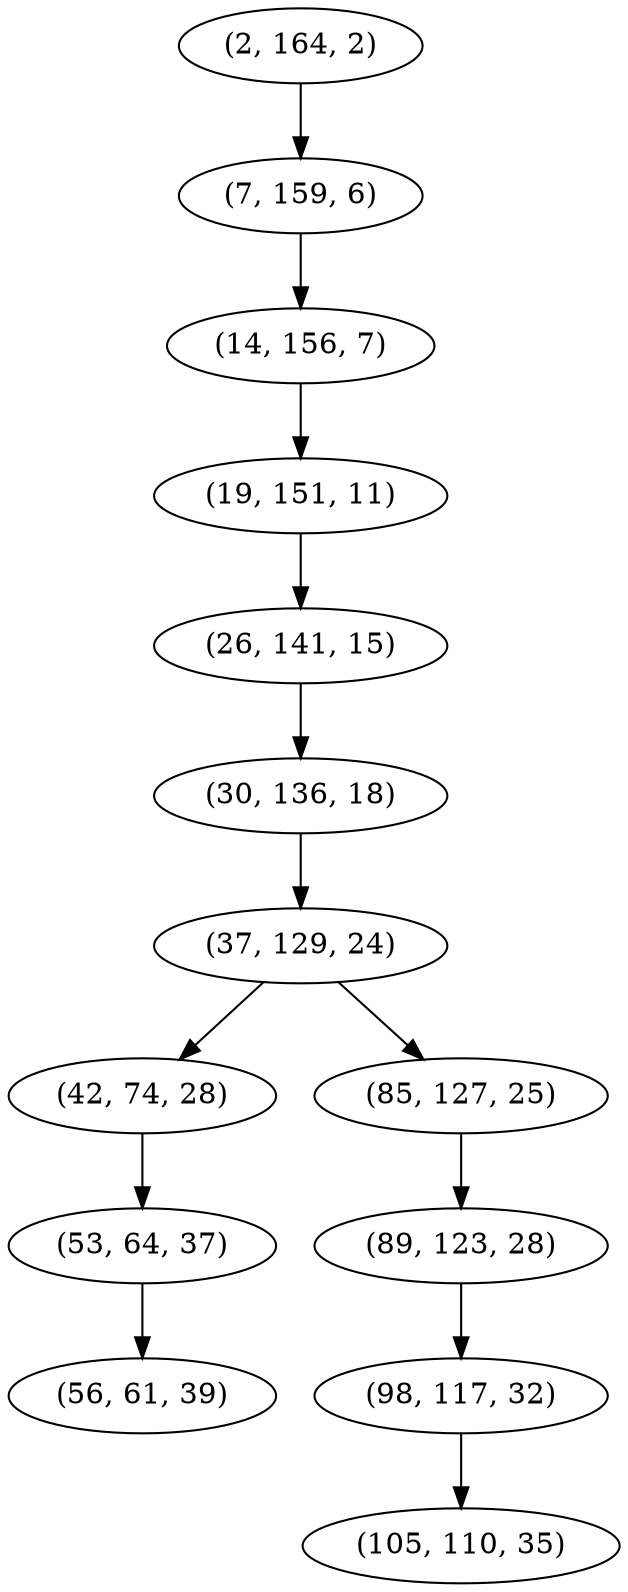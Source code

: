 digraph tree {
    "(2, 164, 2)";
    "(7, 159, 6)";
    "(14, 156, 7)";
    "(19, 151, 11)";
    "(26, 141, 15)";
    "(30, 136, 18)";
    "(37, 129, 24)";
    "(42, 74, 28)";
    "(53, 64, 37)";
    "(56, 61, 39)";
    "(85, 127, 25)";
    "(89, 123, 28)";
    "(98, 117, 32)";
    "(105, 110, 35)";
    "(2, 164, 2)" -> "(7, 159, 6)";
    "(7, 159, 6)" -> "(14, 156, 7)";
    "(14, 156, 7)" -> "(19, 151, 11)";
    "(19, 151, 11)" -> "(26, 141, 15)";
    "(26, 141, 15)" -> "(30, 136, 18)";
    "(30, 136, 18)" -> "(37, 129, 24)";
    "(37, 129, 24)" -> "(42, 74, 28)";
    "(37, 129, 24)" -> "(85, 127, 25)";
    "(42, 74, 28)" -> "(53, 64, 37)";
    "(53, 64, 37)" -> "(56, 61, 39)";
    "(85, 127, 25)" -> "(89, 123, 28)";
    "(89, 123, 28)" -> "(98, 117, 32)";
    "(98, 117, 32)" -> "(105, 110, 35)";
}
